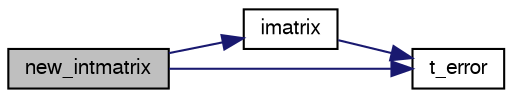 digraph "new_intmatrix"
{
  bgcolor="transparent";
  edge [fontname="FreeSans",fontsize="10",labelfontname="FreeSans",labelfontsize="10"];
  node [fontname="FreeSans",fontsize="10",shape=record];
  rankdir="LR";
  Node1 [label="new_intmatrix",height=0.2,width=0.4,color="black", fillcolor="grey75", style="filled" fontcolor="black"];
  Node1 -> Node2 [color="midnightblue",fontsize="10",style="solid"];
  Node2 [label="imatrix",height=0.2,width=0.4,color="black",URL="$alloc_8c.html#ac58ea1820e6ccae946de346c1d7fae1f"];
  Node2 -> Node3 [color="midnightblue",fontsize="10",style="solid"];
  Node3 [label="t_error",height=0.2,width=0.4,color="black",URL="$error_8c.html#af79ef7c6656ef0f3d2786e2b09c1755f"];
  Node1 -> Node3 [color="midnightblue",fontsize="10",style="solid"];
}
